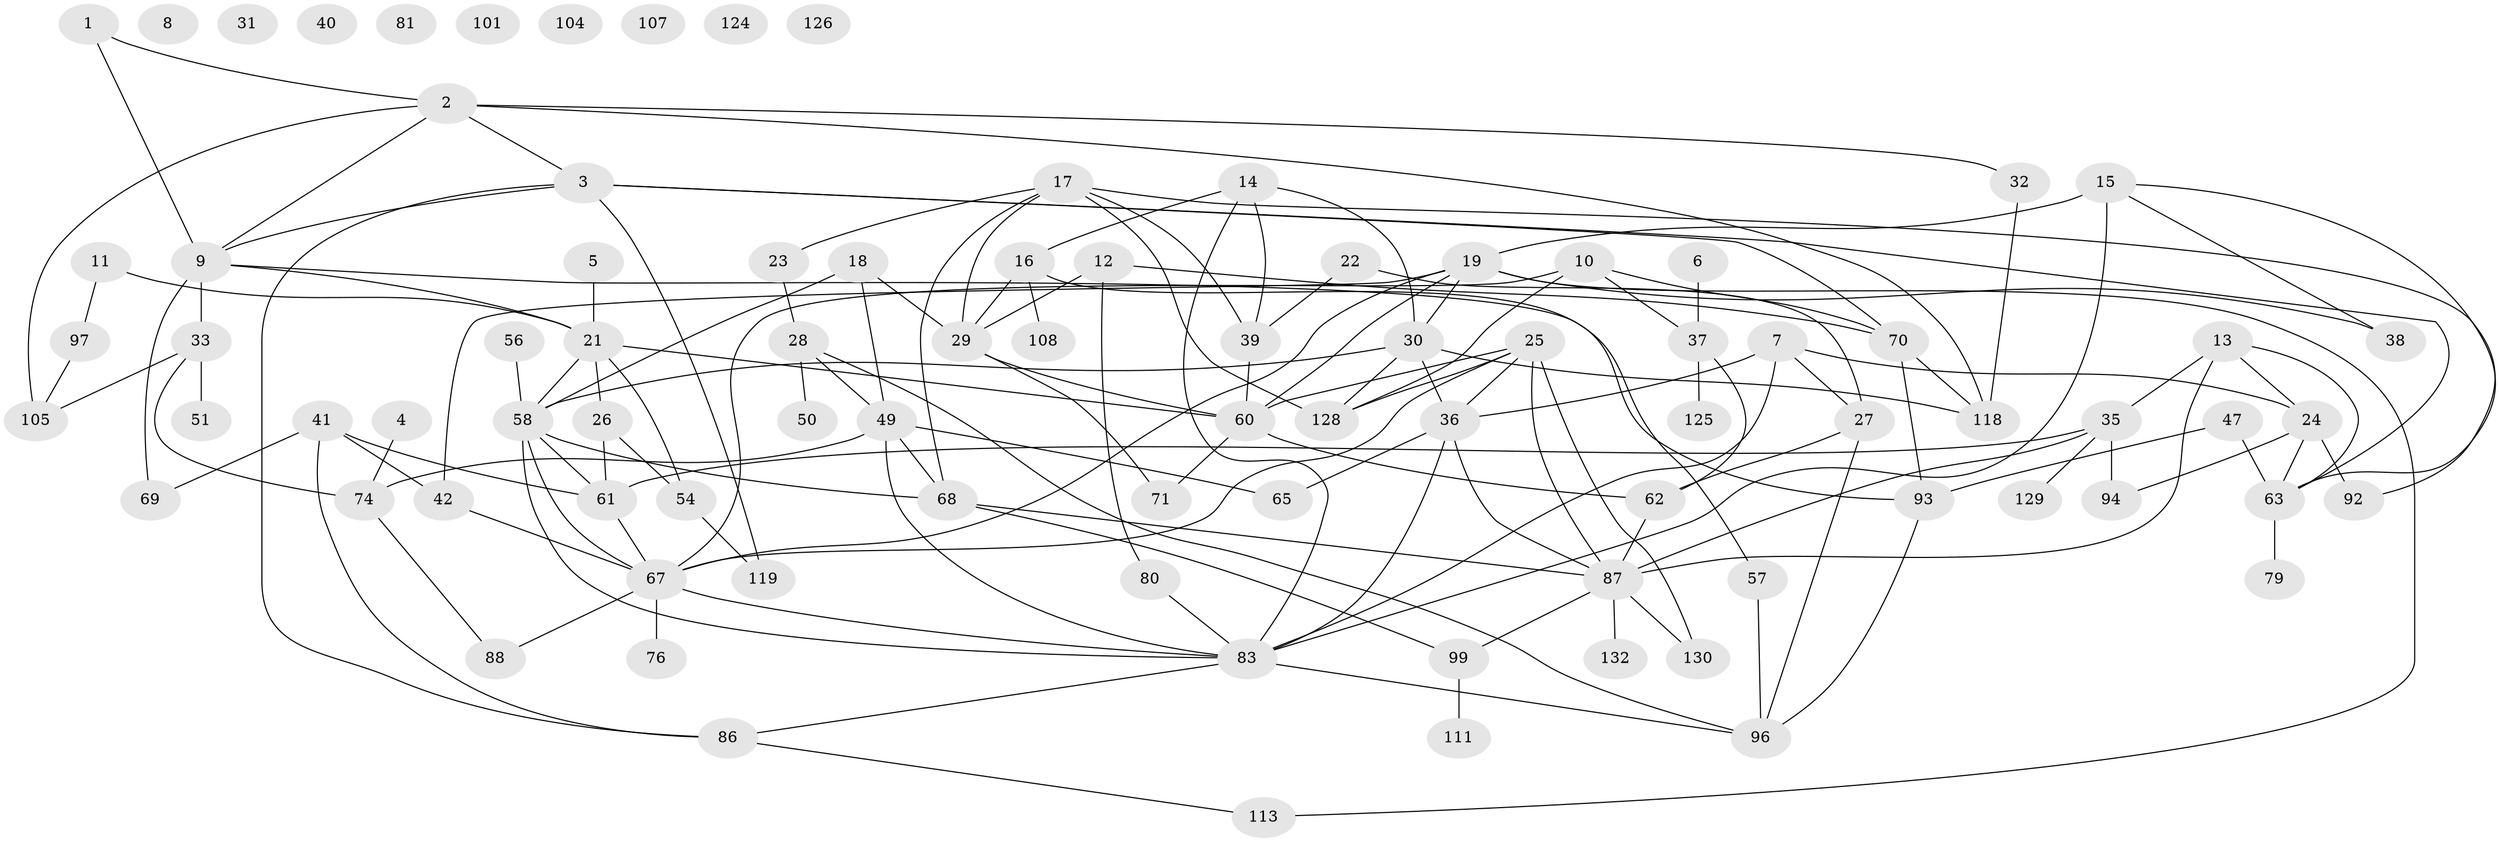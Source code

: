 // Generated by graph-tools (version 1.1) at 2025/23/03/03/25 07:23:26]
// undirected, 89 vertices, 146 edges
graph export_dot {
graph [start="1"]
  node [color=gray90,style=filled];
  1;
  2 [super="+20"];
  3 [super="+64"];
  4;
  5 [super="+85"];
  6 [super="+34"];
  7 [super="+102"];
  8;
  9 [super="+106"];
  10 [super="+91"];
  11 [super="+117"];
  12;
  13;
  14 [super="+55"];
  15 [super="+121"];
  16 [super="+66"];
  17 [super="+115"];
  18 [super="+95"];
  19 [super="+84"];
  21 [super="+116"];
  22 [super="+48"];
  23;
  24 [super="+72"];
  25 [super="+43"];
  26 [super="+127"];
  27 [super="+44"];
  28 [super="+75"];
  29 [super="+46"];
  30 [super="+78"];
  31 [super="+110"];
  32;
  33 [super="+59"];
  35 [super="+77"];
  36 [super="+53"];
  37 [super="+45"];
  38;
  39 [super="+98"];
  40;
  41 [super="+100"];
  42 [super="+73"];
  47;
  49 [super="+52"];
  50;
  51;
  54;
  56 [super="+133"];
  57;
  58 [super="+131"];
  60 [super="+103"];
  61;
  62 [super="+82"];
  63 [super="+90"];
  65;
  67 [super="+120"];
  68;
  69;
  70 [super="+114"];
  71;
  74;
  76;
  79;
  80;
  81;
  83 [super="+109"];
  86 [super="+89"];
  87 [super="+122"];
  88;
  92;
  93 [super="+112"];
  94;
  96;
  97;
  99;
  101;
  104;
  105;
  107 [super="+123"];
  108;
  111;
  113;
  118;
  119;
  124;
  125;
  126;
  128;
  129;
  130;
  132;
  1 -- 2;
  1 -- 9;
  2 -- 32;
  2 -- 105;
  2 -- 118;
  2 -- 9;
  2 -- 3;
  3 -- 70;
  3 -- 63;
  3 -- 86;
  3 -- 119;
  3 -- 9;
  4 -- 74;
  5 -- 21;
  6 -- 37;
  7 -- 24;
  7 -- 83;
  7 -- 27;
  7 -- 36;
  9 -- 69;
  9 -- 33;
  9 -- 21;
  9 -- 93;
  10 -- 70;
  10 -- 67;
  10 -- 128;
  10 -- 37;
  11 -- 21;
  11 -- 97;
  12 -- 80;
  12 -- 70;
  12 -- 29;
  13 -- 24;
  13 -- 63;
  13 -- 35;
  13 -- 87;
  14 -- 39;
  14 -- 16 [weight=2];
  14 -- 83;
  14 -- 30;
  15 -- 83;
  15 -- 19;
  15 -- 63;
  15 -- 38;
  16 -- 29;
  16 -- 57;
  16 -- 108;
  17 -- 23;
  17 -- 128;
  17 -- 68;
  17 -- 39;
  17 -- 92;
  17 -- 29;
  18 -- 29;
  18 -- 49;
  18 -- 58;
  19 -- 30;
  19 -- 42;
  19 -- 113;
  19 -- 67;
  19 -- 60;
  19 -- 38;
  21 -- 26;
  21 -- 54;
  21 -- 60;
  21 -- 58;
  22 -- 27;
  22 -- 39;
  23 -- 28;
  24 -- 92;
  24 -- 94;
  24 -- 63;
  25 -- 128;
  25 -- 67;
  25 -- 130;
  25 -- 36;
  25 -- 60;
  25 -- 87;
  26 -- 61;
  26 -- 54;
  27 -- 96;
  27 -- 62;
  28 -- 50;
  28 -- 96;
  28 -- 49;
  29 -- 60;
  29 -- 71;
  30 -- 36;
  30 -- 128;
  30 -- 118;
  30 -- 58;
  32 -- 118;
  33 -- 74;
  33 -- 51;
  33 -- 105;
  35 -- 129;
  35 -- 87;
  35 -- 61;
  35 -- 94;
  36 -- 65;
  36 -- 83;
  36 -- 87;
  37 -- 125;
  37 -- 62;
  39 -- 60;
  41 -- 42;
  41 -- 61;
  41 -- 69;
  41 -- 86;
  42 -- 67;
  47 -- 93;
  47 -- 63;
  49 -- 83;
  49 -- 65;
  49 -- 68;
  49 -- 74;
  54 -- 119;
  56 -- 58;
  57 -- 96;
  58 -- 83;
  58 -- 67;
  58 -- 68;
  58 -- 61;
  60 -- 71;
  60 -- 62;
  61 -- 67;
  62 -- 87;
  63 -- 79;
  67 -- 76;
  67 -- 88;
  67 -- 83;
  68 -- 87;
  68 -- 99;
  70 -- 118;
  70 -- 93;
  74 -- 88;
  80 -- 83;
  83 -- 96;
  83 -- 86;
  86 -- 113;
  87 -- 99;
  87 -- 130;
  87 -- 132;
  93 -- 96;
  97 -- 105;
  99 -- 111;
}
